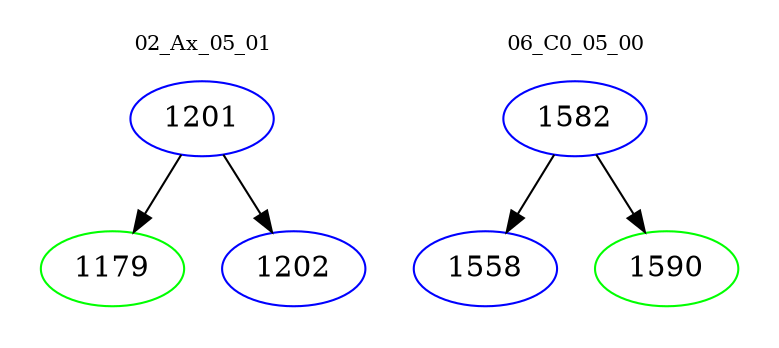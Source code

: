 digraph{
subgraph cluster_0 {
color = white
label = "02_Ax_05_01";
fontsize=10;
T0_1201 [label="1201", color="blue"]
T0_1201 -> T0_1179 [color="black"]
T0_1179 [label="1179", color="green"]
T0_1201 -> T0_1202 [color="black"]
T0_1202 [label="1202", color="blue"]
}
subgraph cluster_1 {
color = white
label = "06_C0_05_00";
fontsize=10;
T1_1582 [label="1582", color="blue"]
T1_1582 -> T1_1558 [color="black"]
T1_1558 [label="1558", color="blue"]
T1_1582 -> T1_1590 [color="black"]
T1_1590 [label="1590", color="green"]
}
}
